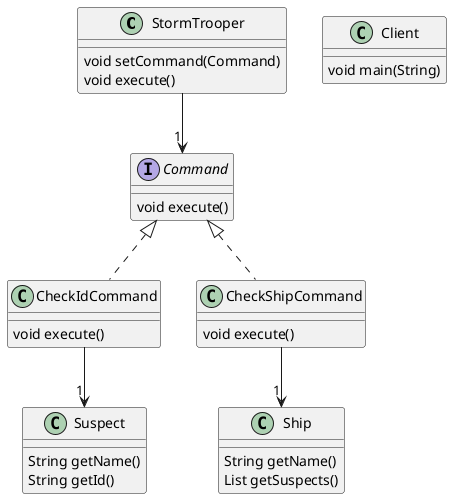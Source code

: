@startuml

' definitions
' -----------

' package "com.greptilian.javaone2014bof5619.starwars"
class StormTrooper
class Ship
interface Command
class Suspect
class CheckIdCommand
class CheckShipCommand
class Client
' end package

' content
' -------

' CheckShipCommand:
Command <|.. CheckShipCommand
CheckShipCommand --> "1" Ship
CheckShipCommand : void execute()

' StormTrooper:
StormTrooper --> "1" Command
StormTrooper : void setCommand(Command)
StormTrooper : void execute()

' Client:
Client : void main(String)


' Suspect:
Suspect : String getName()
Suspect : String getId()


' Ship:
Ship : String getName()
Ship : List getSuspects()

' Command:
Command : void execute()

' CheckIdCommand:
Command <|.. CheckIdCommand
CheckIdCommand --> "1" Suspect
CheckIdCommand : void execute()

@enduml
